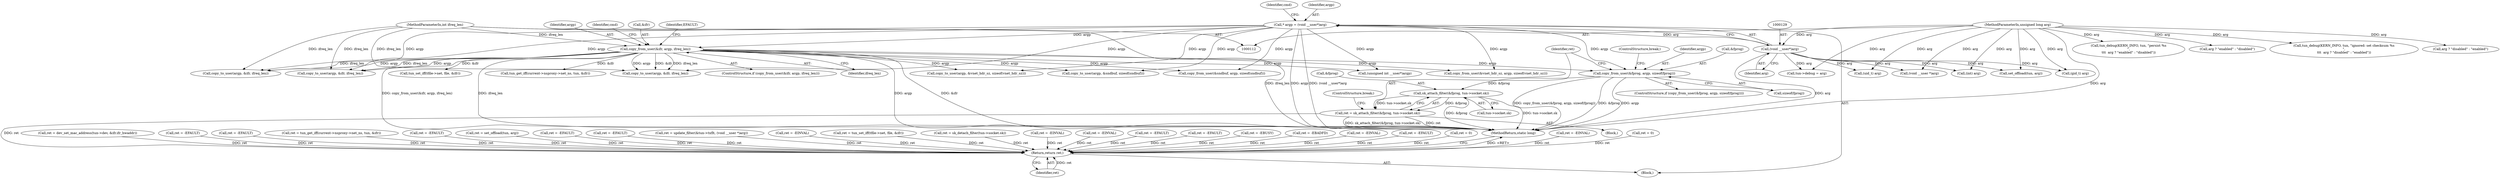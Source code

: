 digraph "0_linux_a117dacde0288f3ec60b6e5bcedae8fa37ee0dfc@API" {
"1000589" [label="(Call,copy_from_user(&fprog, argp, sizeof(fprog)))"];
"1000126" [label="(Call,* argp = (void __user*)arg)"];
"1000128" [label="(Call,(void __user*)arg)"];
"1000115" [label="(MethodParameterIn,unsigned long arg)"];
"1000147" [label="(Call,copy_from_user(&ifr, argp, ifreq_len))"];
"1000116" [label="(MethodParameterIn,int ifreq_len)"];
"1000598" [label="(Call,sk_attach_filter(&fprog, tun->socket.sk))"];
"1000596" [label="(Call,ret = sk_attach_filter(&fprog, tun->socket.sk))"];
"1000642" [label="(Return,return ret;)"];
"1000139" [label="(Identifier,cmd)"];
"1000325" [label="(Call,(gid_t) arg)"];
"1000497" [label="(Call,copy_from_user(&sndbuf, argp, sizeof(sndbuf)))"];
"1000388" [label="(Call,set_offload(tun, arg))"];
"1000126" [label="(Call,* argp = (void __user*)arg)"];
"1000413" [label="(Call,(void __user *)arg)"];
"1000559" [label="(Call,ret = -EINVAL)"];
"1000374" [label="(Call,ret = 0)"];
"1000597" [label="(Identifier,ret)"];
"1000128" [label="(Call,(void __user*)arg)"];
"1000526" [label="(Call,copy_to_user(argp, &vnet_hdr_sz, sizeof(vnet_hdr_sz)))"];
"1000462" [label="(Call,ret = dev_set_mac_address(tun->dev, &ifr.ifr_hwaddr))"];
"1000221" [label="(Call,ret = -EFAULT)"];
"1000490" [label="(Call,ret = -EFAULT)"];
"1000595" [label="(ControlStructure,break;)"];
"1000362" [label="(Call,(int) arg)"];
"1000593" [label="(Call,sizeof(fprog))"];
"1000151" [label="(Identifier,ifreq_len)"];
"1000643" [label="(Identifier,ret)"];
"1000246" [label="(Call,ret = tun_get_iff(current->nsproxy->net_ns, tun, &ifr))"];
"1000130" [label="(Identifier,arg)"];
"1000584" [label="(Call,ret = -EFAULT)"];
"1000386" [label="(Call,ret = set_offload(tun, arg))"];
"1000205" [label="(Call,tun_set_iff(tfile->net, file, &ifr))"];
"1000117" [label="(Block,)"];
"1000295" [label="(Call,tun_debug(KERN_INFO, tun, \"persist %s\n\",\n\t\t\t  arg ? \"enabled\" : \"disabled\"))"];
"1000248" [label="(Call,tun_get_iff(current->nsproxy->net_ns, tun, &ifr))"];
"1000504" [label="(Call,ret = -EFAULT)"];
"1000596" [label="(Call,ret = sk_attach_filter(&fprog, tun->socket.sk))"];
"1000546" [label="(Call,ret = -EFAULT)"];
"1000164" [label="(Identifier,cmd)"];
"1000406" [label="(Call,ret = update_filter(&tun->txflt, (void __user *)arg))"];
"1000589" [label="(Call,copy_from_user(&fprog, argp, sizeof(fprog)))"];
"1000216" [label="(Call,copy_to_user(argp, &ifr, ifreq_len))"];
"1000147" [label="(Call,copy_from_user(&ifr, argp, ifreq_len))"];
"1000309" [label="(Call,(uid_t) arg)"];
"1000148" [label="(Call,&ifr)"];
"1000631" [label="(Call,ret = -EINVAL)"];
"1000203" [label="(Call,ret = tun_set_iff(tfile->net, file, &ifr))"];
"1000299" [label="(Call,arg ? \"enabled\" : \"disabled\")"];
"1000146" [label="(ControlStructure,if (copy_from_user(&ifr, argp, ifreq_len)))"];
"1000621" [label="(Call,ret = sk_detach_filter(tun->socket.sk))"];
"1000178" [label="(Call,(unsigned int __user*)argp)"];
"1000608" [label="(Call,ret = -EINVAL)"];
"1000393" [label="(Call,ret = -EINVAL)"];
"1000266" [label="(Call,ret = -EFAULT)"];
"1000539" [label="(Call,copy_from_user(&vnet_hdr_sz, argp, sizeof(vnet_hdr_sz)))"];
"1000127" [label="(Identifier,argp)"];
"1000588" [label="(ControlStructure,if (copy_from_user(&fprog, argp, sizeof(fprog))))"];
"1000592" [label="(Identifier,argp)"];
"1000532" [label="(Call,ret = -EFAULT)"];
"1000116" [label="(MethodParameterIn,int ifreq_len)"];
"1000244" [label="(Block,)"];
"1000350" [label="(Call,ret = -EBUSY)"];
"1000115" [label="(MethodParameterIn,unsigned long arg)"];
"1000272" [label="(Call,tun_debug(KERN_INFO, tun, \"ignored: set checksum %s\n\",\n\t\t\t  arg ? \"disabled\" : \"enabled\"))"];
"1000154" [label="(Identifier,EFAULT)"];
"1000226" [label="(Call,ret = -EBADFD)"];
"1000571" [label="(Call,ret = -EINVAL)"];
"1000642" [label="(Return,return ret;)"];
"1000598" [label="(Call,sk_attach_filter(&fprog, tun->socket.sk))"];
"1000261" [label="(Call,copy_to_user(argp, &ifr, ifreq_len))"];
"1000276" [label="(Call,arg ? \"disabled\" : \"enabled\")"];
"1000599" [label="(Call,&fprog)"];
"1000447" [label="(Call,ret = -EFAULT)"];
"1000644" [label="(MethodReturn,static long)"];
"1000150" [label="(Identifier,argp)"];
"1000601" [label="(Call,tun->socket.sk)"];
"1000484" [label="(Call,copy_to_user(argp, &sndbuf, sizeof(sndbuf)))"];
"1000606" [label="(ControlStructure,break;)"];
"1000442" [label="(Call,copy_to_user(argp, &ifr, ifreq_len))"];
"1000379" [label="(Call,tun->debug = arg)"];
"1000239" [label="(Call,ret = 0)"];
"1000590" [label="(Call,&fprog)"];
"1000589" -> "1000588"  [label="AST: "];
"1000589" -> "1000593"  [label="CFG: "];
"1000590" -> "1000589"  [label="AST: "];
"1000592" -> "1000589"  [label="AST: "];
"1000593" -> "1000589"  [label="AST: "];
"1000595" -> "1000589"  [label="CFG: "];
"1000597" -> "1000589"  [label="CFG: "];
"1000589" -> "1000644"  [label="DDG: copy_from_user(&fprog, argp, sizeof(fprog))"];
"1000589" -> "1000644"  [label="DDG: &fprog"];
"1000589" -> "1000644"  [label="DDG: argp"];
"1000126" -> "1000589"  [label="DDG: argp"];
"1000147" -> "1000589"  [label="DDG: argp"];
"1000589" -> "1000598"  [label="DDG: &fprog"];
"1000126" -> "1000117"  [label="AST: "];
"1000126" -> "1000128"  [label="CFG: "];
"1000127" -> "1000126"  [label="AST: "];
"1000128" -> "1000126"  [label="AST: "];
"1000139" -> "1000126"  [label="CFG: "];
"1000126" -> "1000644"  [label="DDG: argp"];
"1000126" -> "1000644"  [label="DDG: (void __user*)arg"];
"1000128" -> "1000126"  [label="DDG: arg"];
"1000126" -> "1000147"  [label="DDG: argp"];
"1000126" -> "1000178"  [label="DDG: argp"];
"1000126" -> "1000216"  [label="DDG: argp"];
"1000126" -> "1000261"  [label="DDG: argp"];
"1000126" -> "1000442"  [label="DDG: argp"];
"1000126" -> "1000484"  [label="DDG: argp"];
"1000126" -> "1000497"  [label="DDG: argp"];
"1000126" -> "1000526"  [label="DDG: argp"];
"1000126" -> "1000539"  [label="DDG: argp"];
"1000128" -> "1000130"  [label="CFG: "];
"1000129" -> "1000128"  [label="AST: "];
"1000130" -> "1000128"  [label="AST: "];
"1000128" -> "1000644"  [label="DDG: arg"];
"1000115" -> "1000128"  [label="DDG: arg"];
"1000128" -> "1000309"  [label="DDG: arg"];
"1000128" -> "1000325"  [label="DDG: arg"];
"1000128" -> "1000362"  [label="DDG: arg"];
"1000128" -> "1000379"  [label="DDG: arg"];
"1000128" -> "1000388"  [label="DDG: arg"];
"1000128" -> "1000413"  [label="DDG: arg"];
"1000115" -> "1000112"  [label="AST: "];
"1000115" -> "1000644"  [label="DDG: arg"];
"1000115" -> "1000272"  [label="DDG: arg"];
"1000115" -> "1000276"  [label="DDG: arg"];
"1000115" -> "1000295"  [label="DDG: arg"];
"1000115" -> "1000299"  [label="DDG: arg"];
"1000115" -> "1000309"  [label="DDG: arg"];
"1000115" -> "1000325"  [label="DDG: arg"];
"1000115" -> "1000362"  [label="DDG: arg"];
"1000115" -> "1000379"  [label="DDG: arg"];
"1000115" -> "1000388"  [label="DDG: arg"];
"1000115" -> "1000413"  [label="DDG: arg"];
"1000147" -> "1000146"  [label="AST: "];
"1000147" -> "1000151"  [label="CFG: "];
"1000148" -> "1000147"  [label="AST: "];
"1000150" -> "1000147"  [label="AST: "];
"1000151" -> "1000147"  [label="AST: "];
"1000154" -> "1000147"  [label="CFG: "];
"1000164" -> "1000147"  [label="CFG: "];
"1000147" -> "1000644"  [label="DDG: ifreq_len"];
"1000147" -> "1000644"  [label="DDG: &ifr"];
"1000147" -> "1000644"  [label="DDG: argp"];
"1000147" -> "1000644"  [label="DDG: copy_from_user(&ifr, argp, ifreq_len)"];
"1000116" -> "1000147"  [label="DDG: ifreq_len"];
"1000147" -> "1000178"  [label="DDG: argp"];
"1000147" -> "1000205"  [label="DDG: &ifr"];
"1000147" -> "1000216"  [label="DDG: argp"];
"1000147" -> "1000216"  [label="DDG: ifreq_len"];
"1000147" -> "1000248"  [label="DDG: &ifr"];
"1000147" -> "1000261"  [label="DDG: argp"];
"1000147" -> "1000261"  [label="DDG: ifreq_len"];
"1000147" -> "1000442"  [label="DDG: argp"];
"1000147" -> "1000442"  [label="DDG: &ifr"];
"1000147" -> "1000442"  [label="DDG: ifreq_len"];
"1000147" -> "1000484"  [label="DDG: argp"];
"1000147" -> "1000497"  [label="DDG: argp"];
"1000147" -> "1000526"  [label="DDG: argp"];
"1000147" -> "1000539"  [label="DDG: argp"];
"1000116" -> "1000112"  [label="AST: "];
"1000116" -> "1000644"  [label="DDG: ifreq_len"];
"1000116" -> "1000216"  [label="DDG: ifreq_len"];
"1000116" -> "1000261"  [label="DDG: ifreq_len"];
"1000116" -> "1000442"  [label="DDG: ifreq_len"];
"1000598" -> "1000596"  [label="AST: "];
"1000598" -> "1000601"  [label="CFG: "];
"1000599" -> "1000598"  [label="AST: "];
"1000601" -> "1000598"  [label="AST: "];
"1000596" -> "1000598"  [label="CFG: "];
"1000598" -> "1000644"  [label="DDG: &fprog"];
"1000598" -> "1000644"  [label="DDG: tun->socket.sk"];
"1000598" -> "1000596"  [label="DDG: &fprog"];
"1000598" -> "1000596"  [label="DDG: tun->socket.sk"];
"1000596" -> "1000244"  [label="AST: "];
"1000597" -> "1000596"  [label="AST: "];
"1000606" -> "1000596"  [label="CFG: "];
"1000596" -> "1000644"  [label="DDG: sk_attach_filter(&fprog, tun->socket.sk)"];
"1000596" -> "1000644"  [label="DDG: ret"];
"1000596" -> "1000642"  [label="DDG: ret"];
"1000642" -> "1000117"  [label="AST: "];
"1000642" -> "1000643"  [label="CFG: "];
"1000643" -> "1000642"  [label="AST: "];
"1000644" -> "1000642"  [label="CFG: "];
"1000642" -> "1000644"  [label="DDG: <RET>"];
"1000643" -> "1000642"  [label="DDG: ret"];
"1000532" -> "1000642"  [label="DDG: ret"];
"1000350" -> "1000642"  [label="DDG: ret"];
"1000631" -> "1000642"  [label="DDG: ret"];
"1000239" -> "1000642"  [label="DDG: ret"];
"1000266" -> "1000642"  [label="DDG: ret"];
"1000386" -> "1000642"  [label="DDG: ret"];
"1000571" -> "1000642"  [label="DDG: ret"];
"1000504" -> "1000642"  [label="DDG: ret"];
"1000546" -> "1000642"  [label="DDG: ret"];
"1000447" -> "1000642"  [label="DDG: ret"];
"1000608" -> "1000642"  [label="DDG: ret"];
"1000203" -> "1000642"  [label="DDG: ret"];
"1000559" -> "1000642"  [label="DDG: ret"];
"1000621" -> "1000642"  [label="DDG: ret"];
"1000393" -> "1000642"  [label="DDG: ret"];
"1000374" -> "1000642"  [label="DDG: ret"];
"1000226" -> "1000642"  [label="DDG: ret"];
"1000406" -> "1000642"  [label="DDG: ret"];
"1000462" -> "1000642"  [label="DDG: ret"];
"1000221" -> "1000642"  [label="DDG: ret"];
"1000490" -> "1000642"  [label="DDG: ret"];
"1000584" -> "1000642"  [label="DDG: ret"];
"1000246" -> "1000642"  [label="DDG: ret"];
}

